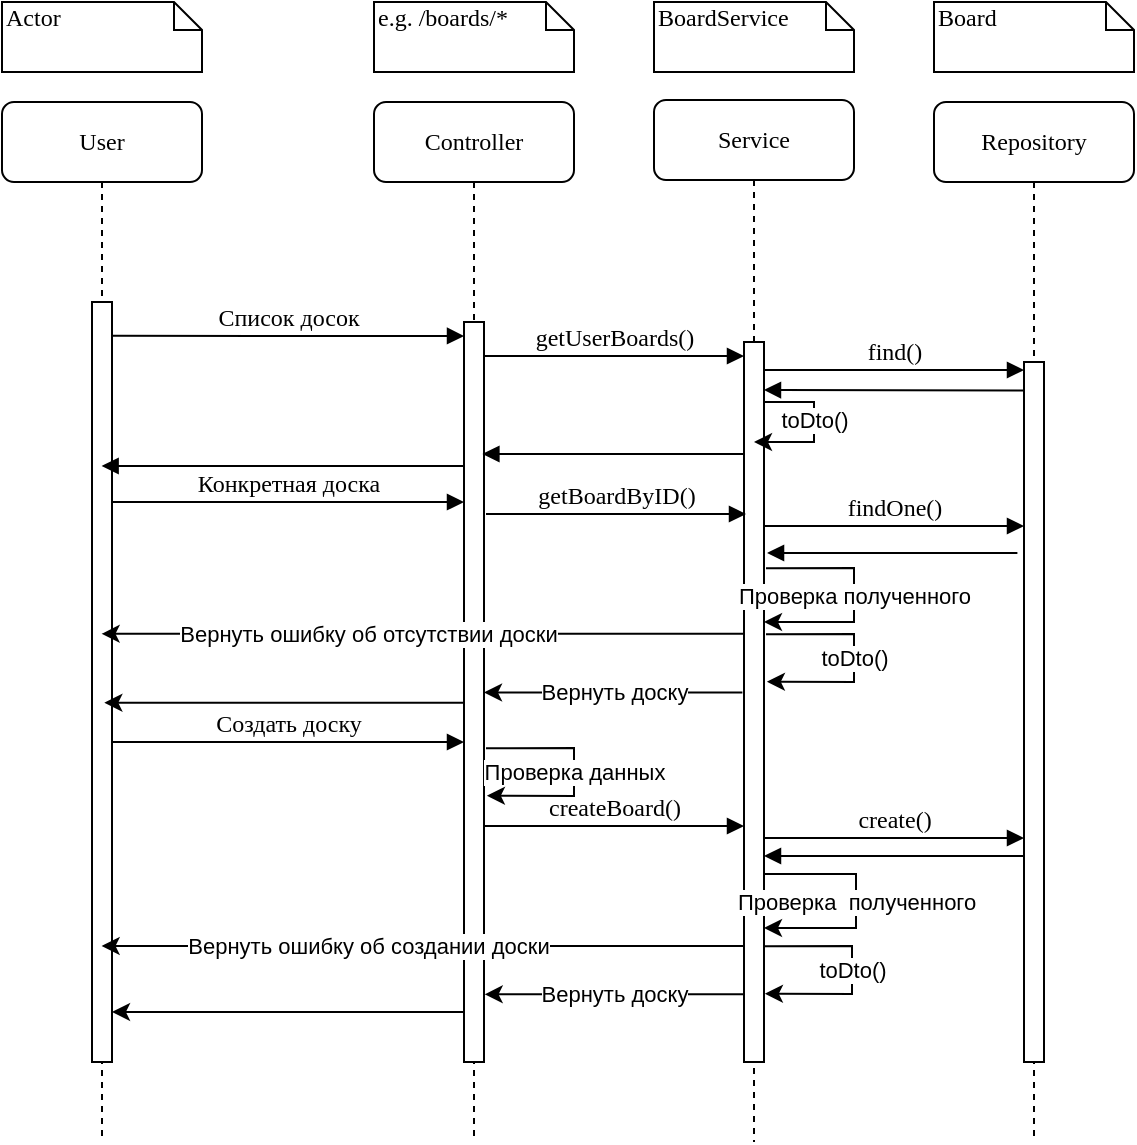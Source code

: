 <mxfile version="21.1.5" type="github">
  <diagram name="Page-1" id="13e1069c-82ec-6db2-03f1-153e76fe0fe0">
    <mxGraphModel dx="1195" dy="638" grid="1" gridSize="10" guides="1" tooltips="1" connect="1" arrows="1" fold="1" page="1" pageScale="1" pageWidth="1100" pageHeight="850" background="none" math="0" shadow="0">
      <root>
        <mxCell id="0" />
        <mxCell id="1" parent="0" />
        <mxCell id="7baba1c4bc27f4b0-3" value="Controller" style="shape=umlLifeline;perimeter=lifelinePerimeter;whiteSpace=wrap;html=1;container=1;collapsible=0;recursiveResize=0;outlineConnect=0;rounded=1;shadow=0;comic=0;labelBackgroundColor=none;strokeWidth=1;fontFamily=Verdana;fontSize=12;align=center;" parent="1" vertex="1">
          <mxGeometry x="286" y="80" width="100" height="520" as="geometry" />
        </mxCell>
        <mxCell id="7baba1c4bc27f4b0-13" value="" style="html=1;points=[];perimeter=orthogonalPerimeter;rounded=0;shadow=0;comic=0;labelBackgroundColor=none;strokeWidth=1;fontFamily=Verdana;fontSize=12;align=center;" parent="7baba1c4bc27f4b0-3" vertex="1">
          <mxGeometry x="45" y="110" width="10" height="370" as="geometry" />
        </mxCell>
        <mxCell id="7baba1c4bc27f4b0-4" value="Service" style="shape=umlLifeline;perimeter=lifelinePerimeter;whiteSpace=wrap;html=1;container=1;collapsible=0;recursiveResize=0;outlineConnect=0;rounded=1;shadow=0;comic=0;labelBackgroundColor=none;strokeWidth=1;fontFamily=Verdana;fontSize=12;align=center;" parent="1" vertex="1">
          <mxGeometry x="426" y="79" width="100" height="521" as="geometry" />
        </mxCell>
        <mxCell id="MrBKHFRLpoUozSvR5X8v-16" value="toDto()" style="endArrow=classic;html=1;rounded=0;exitX=1.1;exitY=0.736;exitDx=0;exitDy=0;exitPerimeter=0;entryX=1.144;entryY=0.978;entryDx=0;entryDy=0;entryPerimeter=0;" parent="7baba1c4bc27f4b0-4" edge="1">
          <mxGeometry width="50" height="50" relative="1" as="geometry">
            <mxPoint x="56" y="267.12" as="sourcePoint" />
            <mxPoint x="56.44" y="290.82" as="targetPoint" />
            <Array as="points">
              <mxPoint x="100" y="267" />
              <mxPoint x="100" y="291" />
            </Array>
          </mxGeometry>
        </mxCell>
        <mxCell id="GDmC7OSBINtKrbnF4ZJh-6" value="toDto()" style="endArrow=classic;html=1;rounded=0;exitX=1.1;exitY=0.736;exitDx=0;exitDy=0;exitPerimeter=0;entryX=1.144;entryY=0.978;entryDx=0;entryDy=0;entryPerimeter=0;" edge="1" parent="7baba1c4bc27f4b0-4">
          <mxGeometry width="50" height="50" relative="1" as="geometry">
            <mxPoint x="55" y="423.12" as="sourcePoint" />
            <mxPoint x="55.44" y="446.82" as="targetPoint" />
            <Array as="points">
              <mxPoint x="99" y="423" />
              <mxPoint x="99" y="447" />
            </Array>
          </mxGeometry>
        </mxCell>
        <mxCell id="7baba1c4bc27f4b0-5" value="Repository" style="shape=umlLifeline;perimeter=lifelinePerimeter;whiteSpace=wrap;html=1;container=1;collapsible=0;recursiveResize=0;outlineConnect=0;rounded=1;shadow=0;comic=0;labelBackgroundColor=none;strokeWidth=1;fontFamily=Verdana;fontSize=12;align=center;" parent="1" vertex="1">
          <mxGeometry x="566" y="80" width="100" height="520" as="geometry" />
        </mxCell>
        <mxCell id="7baba1c4bc27f4b0-8" value="User" style="shape=umlLifeline;perimeter=lifelinePerimeter;whiteSpace=wrap;html=1;container=1;collapsible=0;recursiveResize=0;outlineConnect=0;rounded=1;shadow=0;comic=0;labelBackgroundColor=none;strokeWidth=1;fontFamily=Verdana;fontSize=12;align=center;" parent="1" vertex="1">
          <mxGeometry x="100" y="80" width="100" height="520" as="geometry" />
        </mxCell>
        <mxCell id="7baba1c4bc27f4b0-9" value="" style="html=1;points=[];perimeter=orthogonalPerimeter;rounded=0;shadow=0;comic=0;labelBackgroundColor=none;strokeWidth=1;fontFamily=Verdana;fontSize=12;align=center;" parent="7baba1c4bc27f4b0-8" vertex="1">
          <mxGeometry x="45" y="100" width="10" height="380" as="geometry" />
        </mxCell>
        <mxCell id="7baba1c4bc27f4b0-16" value="" style="html=1;points=[];perimeter=orthogonalPerimeter;rounded=0;shadow=0;comic=0;labelBackgroundColor=none;strokeWidth=1;fontFamily=Verdana;fontSize=12;align=center;" parent="1" vertex="1">
          <mxGeometry x="471" y="200" width="10" height="360" as="geometry" />
        </mxCell>
        <mxCell id="7baba1c4bc27f4b0-17" value="getUserBoards()" style="html=1;verticalAlign=bottom;endArrow=block;labelBackgroundColor=none;fontFamily=Verdana;fontSize=12;edgeStyle=elbowEdgeStyle;elbow=vertical;" parent="1" edge="1">
          <mxGeometry relative="1" as="geometry">
            <mxPoint x="341.0" y="207" as="sourcePoint" />
            <Array as="points">
              <mxPoint x="346" y="207" />
            </Array>
            <mxPoint x="471.0" y="207" as="targetPoint" />
          </mxGeometry>
        </mxCell>
        <mxCell id="7baba1c4bc27f4b0-19" value="" style="html=1;points=[];perimeter=orthogonalPerimeter;rounded=0;shadow=0;comic=0;labelBackgroundColor=none;strokeWidth=1;fontFamily=Verdana;fontSize=12;align=center;" parent="1" vertex="1">
          <mxGeometry x="611" y="210" width="10" height="350" as="geometry" />
        </mxCell>
        <mxCell id="7baba1c4bc27f4b0-20" value="find()" style="html=1;verticalAlign=bottom;endArrow=block;entryX=0;entryY=0;labelBackgroundColor=none;fontFamily=Verdana;fontSize=12;edgeStyle=elbowEdgeStyle;elbow=vertical;" parent="1" edge="1">
          <mxGeometry relative="1" as="geometry">
            <mxPoint x="481" y="214" as="sourcePoint" />
            <mxPoint x="611" y="214" as="targetPoint" />
          </mxGeometry>
        </mxCell>
        <mxCell id="7baba1c4bc27f4b0-11" value="Список досок" style="html=1;verticalAlign=bottom;endArrow=block;labelBackgroundColor=none;fontFamily=Verdana;fontSize=12;edgeStyle=elbowEdgeStyle;elbow=vertical;" parent="1" target="7baba1c4bc27f4b0-13" edge="1">
          <mxGeometry relative="1" as="geometry">
            <mxPoint x="155" y="196.931" as="sourcePoint" />
            <mxPoint x="440" y="197" as="targetPoint" />
          </mxGeometry>
        </mxCell>
        <mxCell id="7baba1c4bc27f4b0-40" value="Actor" style="shape=note;whiteSpace=wrap;html=1;size=14;verticalAlign=top;align=left;spacingTop=-6;rounded=0;shadow=0;comic=0;labelBackgroundColor=none;strokeWidth=1;fontFamily=Verdana;fontSize=12" parent="1" vertex="1">
          <mxGeometry x="100" y="30" width="100" height="35" as="geometry" />
        </mxCell>
        <mxCell id="7baba1c4bc27f4b0-42" value="e.g. /boards/*" style="shape=note;whiteSpace=wrap;html=1;size=14;verticalAlign=top;align=left;spacingTop=-6;rounded=0;shadow=0;comic=0;labelBackgroundColor=none;strokeWidth=1;fontFamily=Verdana;fontSize=12" parent="1" vertex="1">
          <mxGeometry x="286" y="30" width="100" height="35" as="geometry" />
        </mxCell>
        <mxCell id="7baba1c4bc27f4b0-43" value="BoardService" style="shape=note;whiteSpace=wrap;html=1;size=14;verticalAlign=top;align=left;spacingTop=-6;rounded=0;shadow=0;comic=0;labelBackgroundColor=none;strokeWidth=1;fontFamily=Verdana;fontSize=12" parent="1" vertex="1">
          <mxGeometry x="426" y="30" width="100" height="35" as="geometry" />
        </mxCell>
        <mxCell id="7baba1c4bc27f4b0-44" value="Board" style="shape=note;whiteSpace=wrap;html=1;size=14;verticalAlign=top;align=left;spacingTop=-6;rounded=0;shadow=0;comic=0;labelBackgroundColor=none;strokeWidth=1;fontFamily=Verdana;fontSize=12" parent="1" vertex="1">
          <mxGeometry x="566" y="30" width="100" height="35" as="geometry" />
        </mxCell>
        <mxCell id="2gIk-4MGyKN28rAFG3PT-1" value="" style="html=1;verticalAlign=bottom;endArrow=block;entryX=1.152;entryY=0.946;labelBackgroundColor=none;fontFamily=Verdana;fontSize=12;edgeStyle=elbowEdgeStyle;elbow=vertical;entryDx=0;entryDy=0;entryPerimeter=0;exitX=-0.33;exitY=0.945;exitDx=0;exitDy=0;exitPerimeter=0;" parent="1" edge="1">
          <mxGeometry relative="1" as="geometry">
            <mxPoint x="607.7" y="305.5" as="sourcePoint" />
            <mxPoint x="482.52" y="305.06" as="targetPoint" />
          </mxGeometry>
        </mxCell>
        <mxCell id="2gIk-4MGyKN28rAFG3PT-2" value="" style="html=1;verticalAlign=bottom;endArrow=block;labelBackgroundColor=none;fontFamily=Verdana;fontSize=12;edgeStyle=elbowEdgeStyle;elbow=vertical;entryX=0.92;entryY=0.243;entryDx=0;entryDy=0;entryPerimeter=0;" parent="1" edge="1">
          <mxGeometry relative="1" as="geometry">
            <mxPoint x="471" y="256" as="sourcePoint" />
            <mxPoint x="340.2" y="255.9" as="targetPoint" />
          </mxGeometry>
        </mxCell>
        <mxCell id="2gIk-4MGyKN28rAFG3PT-3" value="toDto()" style="endArrow=classic;html=1;rounded=0;exitX=1.03;exitY=0.727;exitDx=0;exitDy=0;exitPerimeter=0;" parent="1" edge="1">
          <mxGeometry x="-0.097" width="50" height="50" relative="1" as="geometry">
            <mxPoint x="481.3" y="229.97" as="sourcePoint" />
            <mxPoint x="476" y="250" as="targetPoint" />
            <Array as="points">
              <mxPoint x="506" y="230" />
              <mxPoint x="506" y="250" />
            </Array>
            <mxPoint as="offset" />
          </mxGeometry>
        </mxCell>
        <mxCell id="2gIk-4MGyKN28rAFG3PT-4" value="" style="html=1;verticalAlign=bottom;endArrow=block;labelBackgroundColor=none;fontFamily=Verdana;fontSize=12;edgeStyle=elbowEdgeStyle;elbow=vertical;" parent="1" source="7baba1c4bc27f4b0-13" edge="1">
          <mxGeometry relative="1" as="geometry">
            <mxPoint x="444.94" y="262.06" as="sourcePoint" />
            <mxPoint x="149.81" y="262.069" as="targetPoint" />
          </mxGeometry>
        </mxCell>
        <mxCell id="MrBKHFRLpoUozSvR5X8v-6" value="" style="html=1;verticalAlign=bottom;endArrow=block;entryX=1.152;entryY=0.946;labelBackgroundColor=none;fontFamily=Verdana;fontSize=12;edgeStyle=elbowEdgeStyle;elbow=vertical;entryDx=0;entryDy=0;entryPerimeter=0;" parent="1" edge="1">
          <mxGeometry relative="1" as="geometry">
            <mxPoint x="611" y="224.286" as="sourcePoint" />
            <mxPoint x="481" y="224.06" as="targetPoint" />
          </mxGeometry>
        </mxCell>
        <mxCell id="MrBKHFRLpoUozSvR5X8v-8" value="Конкретная доска" style="html=1;verticalAlign=bottom;endArrow=block;labelBackgroundColor=none;fontFamily=Verdana;fontSize=12;edgeStyle=elbowEdgeStyle;elbow=vertical;" parent="1" source="7baba1c4bc27f4b0-9" target="7baba1c4bc27f4b0-13" edge="1">
          <mxGeometry relative="1" as="geometry">
            <mxPoint x="295" y="279" as="sourcePoint" />
            <mxPoint x="445" y="279" as="targetPoint" />
            <Array as="points">
              <mxPoint x="180" y="280" />
            </Array>
          </mxGeometry>
        </mxCell>
        <mxCell id="MrBKHFRLpoUozSvR5X8v-9" value="getBoardByID()" style="html=1;verticalAlign=bottom;endArrow=block;labelBackgroundColor=none;fontFamily=Verdana;fontSize=12;edgeStyle=elbowEdgeStyle;elbow=vertical;" parent="1" edge="1">
          <mxGeometry relative="1" as="geometry">
            <mxPoint x="342" y="286" as="sourcePoint" />
            <Array as="points">
              <mxPoint x="347" y="286" />
            </Array>
            <mxPoint x="472" y="286" as="targetPoint" />
          </mxGeometry>
        </mxCell>
        <mxCell id="MrBKHFRLpoUozSvR5X8v-10" value="findOne()" style="html=1;verticalAlign=bottom;endArrow=block;entryX=0;entryY=0;labelBackgroundColor=none;fontFamily=Verdana;fontSize=12;edgeStyle=elbowEdgeStyle;elbow=vertical;" parent="1" edge="1">
          <mxGeometry relative="1" as="geometry">
            <mxPoint x="481" y="292" as="sourcePoint" />
            <mxPoint x="611" y="292" as="targetPoint" />
            <mxPoint as="offset" />
          </mxGeometry>
        </mxCell>
        <mxCell id="MrBKHFRLpoUozSvR5X8v-12" value="Проверка полученного" style="endArrow=classic;html=1;rounded=0;exitX=1.1;exitY=0.736;exitDx=0;exitDy=0;exitPerimeter=0;" parent="1" edge="1">
          <mxGeometry width="50" height="50" relative="1" as="geometry">
            <mxPoint x="482" y="313.12" as="sourcePoint" />
            <mxPoint x="481.0" y="340" as="targetPoint" />
            <Array as="points">
              <mxPoint x="526" y="313" />
              <mxPoint x="526" y="340" />
            </Array>
          </mxGeometry>
        </mxCell>
        <mxCell id="MrBKHFRLpoUozSvR5X8v-14" value="Вернуть доску" style="endArrow=classic;html=1;rounded=0;exitX=-0.18;exitY=0.866;exitDx=0;exitDy=0;exitPerimeter=0;" parent="1" edge="1">
          <mxGeometry width="50" height="50" relative="1" as="geometry">
            <mxPoint x="470.2" y="375.22" as="sourcePoint" />
            <mxPoint x="341.0" y="375.22" as="targetPoint" />
          </mxGeometry>
        </mxCell>
        <mxCell id="MrBKHFRLpoUozSvR5X8v-15" value="" style="endArrow=classic;html=1;rounded=0;" parent="1" edge="1">
          <mxGeometry width="50" height="50" relative="1" as="geometry">
            <mxPoint x="331" y="380.34" as="sourcePoint" />
            <mxPoint x="151.167" y="380.34" as="targetPoint" />
          </mxGeometry>
        </mxCell>
        <mxCell id="MrBKHFRLpoUozSvR5X8v-17" value="Вернуть ошибку об отсутствии доски" style="endArrow=classic;html=1;rounded=0;" parent="1" edge="1">
          <mxGeometry x="0.171" width="50" height="50" relative="1" as="geometry">
            <mxPoint x="471" y="345.93" as="sourcePoint" />
            <mxPoint x="149.81" y="345.93" as="targetPoint" />
            <mxPoint as="offset" />
          </mxGeometry>
        </mxCell>
        <mxCell id="qJyj-KpAKMM4Th_QVNkh-5" value="Создать доску" style="html=1;verticalAlign=bottom;endArrow=block;labelBackgroundColor=none;fontFamily=Verdana;fontSize=12;edgeStyle=elbowEdgeStyle;elbow=vertical;" parent="1" edge="1">
          <mxGeometry relative="1" as="geometry">
            <mxPoint x="155" y="400" as="sourcePoint" />
            <mxPoint x="331" y="400" as="targetPoint" />
            <Array as="points">
              <mxPoint x="250" y="400" />
            </Array>
          </mxGeometry>
        </mxCell>
        <mxCell id="qJyj-KpAKMM4Th_QVNkh-6" value="Проверка данных" style="endArrow=classic;html=1;rounded=0;exitX=1.1;exitY=0.736;exitDx=0;exitDy=0;exitPerimeter=0;entryX=1.144;entryY=0.978;entryDx=0;entryDy=0;entryPerimeter=0;" parent="1" edge="1">
          <mxGeometry width="50" height="50" relative="1" as="geometry">
            <mxPoint x="342" y="403.12" as="sourcePoint" />
            <mxPoint x="342.44" y="426.82" as="targetPoint" />
            <Array as="points">
              <mxPoint x="386" y="403" />
              <mxPoint x="386" y="427" />
            </Array>
          </mxGeometry>
        </mxCell>
        <mxCell id="qJyj-KpAKMM4Th_QVNkh-7" value="createBoard()" style="html=1;verticalAlign=bottom;endArrow=block;labelBackgroundColor=none;fontFamily=Verdana;fontSize=12;edgeStyle=elbowEdgeStyle;elbow=vertical;" parent="1" edge="1">
          <mxGeometry relative="1" as="geometry">
            <mxPoint x="341.0" y="442" as="sourcePoint" />
            <Array as="points">
              <mxPoint x="346" y="442" />
            </Array>
            <mxPoint x="471.0" y="442" as="targetPoint" />
          </mxGeometry>
        </mxCell>
        <mxCell id="qJyj-KpAKMM4Th_QVNkh-8" value="create()" style="html=1;verticalAlign=bottom;endArrow=block;labelBackgroundColor=none;fontFamily=Verdana;fontSize=12;edgeStyle=elbowEdgeStyle;elbow=vertical;" parent="1" edge="1">
          <mxGeometry relative="1" as="geometry">
            <mxPoint x="481" y="448" as="sourcePoint" />
            <mxPoint x="611" y="448" as="targetPoint" />
            <Array as="points">
              <mxPoint x="606" y="448" />
            </Array>
          </mxGeometry>
        </mxCell>
        <mxCell id="qJyj-KpAKMM4Th_QVNkh-10" value="" style="html=1;verticalAlign=bottom;endArrow=block;labelBackgroundColor=none;fontFamily=Verdana;fontSize=12;edgeStyle=elbowEdgeStyle;elbow=vertical;" parent="1" edge="1">
          <mxGeometry relative="1" as="geometry">
            <mxPoint x="611" y="457" as="sourcePoint" />
            <mxPoint x="481" y="457" as="targetPoint" />
            <Array as="points">
              <mxPoint x="586" y="457" />
            </Array>
          </mxGeometry>
        </mxCell>
        <mxCell id="qJyj-KpAKMM4Th_QVNkh-11" value="Проверка&amp;nbsp; полученного" style="endArrow=classic;html=1;rounded=0;" parent="1" edge="1">
          <mxGeometry width="50" height="50" relative="1" as="geometry">
            <mxPoint x="481.0" y="466" as="sourcePoint" />
            <mxPoint x="481.0" y="493" as="targetPoint" />
            <Array as="points">
              <mxPoint x="527" y="466" />
              <mxPoint x="527" y="493" />
            </Array>
          </mxGeometry>
        </mxCell>
        <mxCell id="cyO90_0jqSDngO5HApBW-1" value="Вернуть доску" style="endArrow=classic;html=1;rounded=0;entryX=1.034;entryY=0.949;entryDx=0;entryDy=0;entryPerimeter=0;" parent="1" edge="1">
          <mxGeometry width="50" height="50" relative="1" as="geometry">
            <mxPoint x="471" y="526.17" as="sourcePoint" />
            <mxPoint x="341.34" y="526.17" as="targetPoint" />
          </mxGeometry>
        </mxCell>
        <mxCell id="cyO90_0jqSDngO5HApBW-2" value="" style="endArrow=classic;html=1;rounded=0;" parent="1" edge="1">
          <mxGeometry width="50" height="50" relative="1" as="geometry">
            <mxPoint x="331" y="535" as="sourcePoint" />
            <mxPoint x="155" y="535" as="targetPoint" />
          </mxGeometry>
        </mxCell>
        <mxCell id="GDmC7OSBINtKrbnF4ZJh-7" value="Вернуть ошибку об создании доски" style="endArrow=classic;html=1;rounded=0;" edge="1" parent="1">
          <mxGeometry x="0.171" width="50" height="50" relative="1" as="geometry">
            <mxPoint x="471" y="502.0" as="sourcePoint" />
            <mxPoint x="149.81" y="502.0" as="targetPoint" />
            <mxPoint as="offset" />
          </mxGeometry>
        </mxCell>
      </root>
    </mxGraphModel>
  </diagram>
</mxfile>
